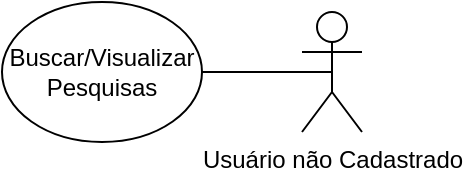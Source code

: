 <mxfile version="10.8.9" type="google"><diagram id="nfKNR4j8tjzLZlkr3CQr" name="Page-1"><mxGraphModel dx="1394" dy="764" grid="1" gridSize="10" guides="1" tooltips="1" connect="1" arrows="1" fold="1" page="1" pageScale="1" pageWidth="827" pageHeight="1169" math="0" shadow="0"><root><mxCell id="0"/><mxCell id="1" parent="0"/><mxCell id="PE1gjABQV0Mi6JPyynZ--1" value="Usuário não Cadastrado" style="shape=umlActor;verticalLabelPosition=bottom;labelBackgroundColor=#ffffff;verticalAlign=top;html=1;outlineConnect=0;" parent="1" vertex="1"><mxGeometry x="260" y="50" width="30" height="60" as="geometry"/></mxCell><mxCell id="PE1gjABQV0Mi6JPyynZ--8" value="Buscar/Visualizar Pesquisas&lt;br&gt;" style="ellipse;whiteSpace=wrap;html=1;" parent="1" vertex="1"><mxGeometry x="110" y="45" width="100" height="70" as="geometry"/></mxCell><mxCell id="PE1gjABQV0Mi6JPyynZ--11" value="" style="endArrow=none;html=1;entryX=1;entryY=0.5;entryDx=0;entryDy=0;exitX=0.5;exitY=0.5;exitDx=0;exitDy=0;exitPerimeter=0;" parent="1" source="PE1gjABQV0Mi6JPyynZ--1" target="PE1gjABQV0Mi6JPyynZ--8" edge="1"><mxGeometry width="50" height="50" relative="1" as="geometry"><mxPoint x="230" y="70" as="sourcePoint"/><mxPoint x="180" y="170" as="targetPoint"/></mxGeometry></mxCell></root></mxGraphModel></diagram></mxfile>